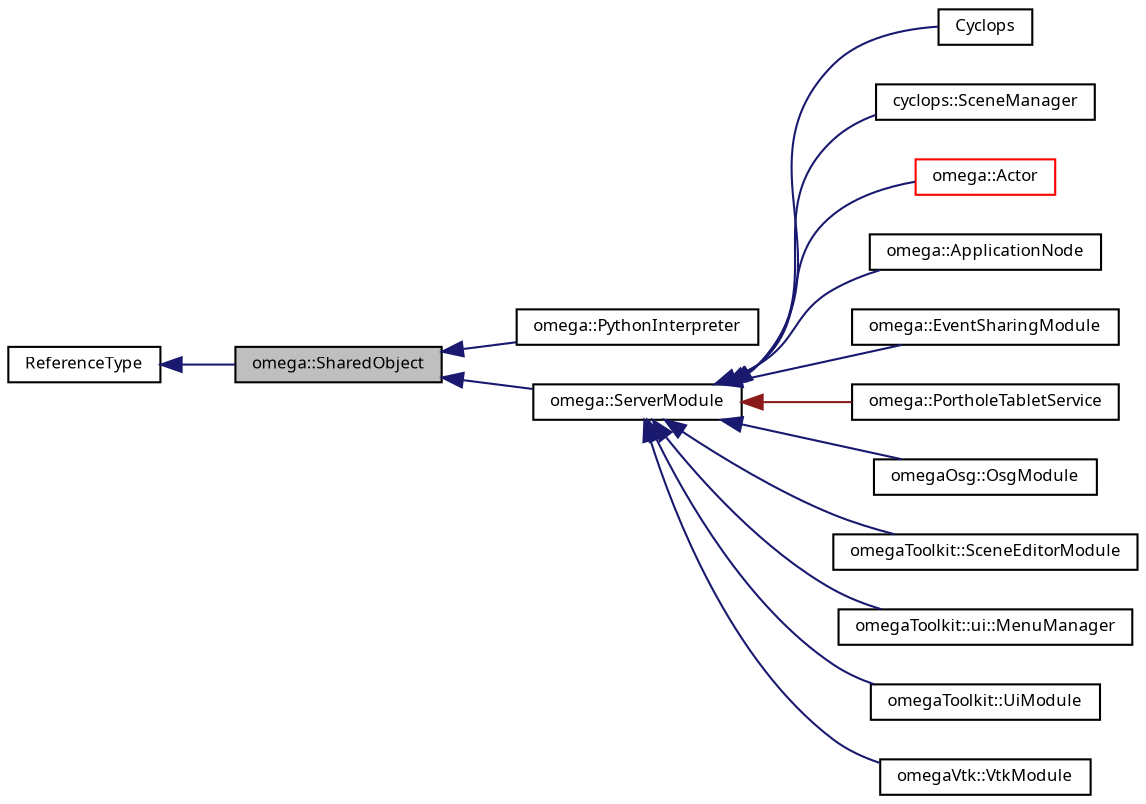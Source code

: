digraph G
{
  bgcolor="transparent";
  edge [fontname="FreeSans.ttf",fontsize="8",labelfontname="FreeSans.ttf",labelfontsize="8"];
  node [fontname="FreeSans.ttf",fontsize="8",shape=record];
  rankdir=LR;
  Node1 [label="omega::SharedObject",height=0.2,width=0.4,color="black", fillcolor="grey75", style="filled" fontcolor="black"];
  Node2 -> Node1 [dir=back,color="midnightblue",fontsize="8",style="solid",fontname="FreeSans.ttf"];
  Node2 [label="ReferenceType",height=0.2,width=0.4,color="black",URL="$class_reference_type.html"];
  Node1 -> Node3 [dir=back,color="midnightblue",fontsize="8",style="solid",fontname="FreeSans.ttf"];
  Node3 [label="omega::PythonInterpreter",height=0.2,width=0.4,color="black",URL="$classomega_1_1_python_interpreter.html"];
  Node1 -> Node4 [dir=back,color="midnightblue",fontsize="8",style="solid",fontname="FreeSans.ttf"];
  Node4 [label="omega::ServerModule",height=0.2,width=0.4,color="black",URL="$classomega_1_1_server_module.html"];
  Node4 -> Node5 [dir=back,color="midnightblue",fontsize="8",style="solid",fontname="FreeSans.ttf"];
  Node5 [label="Cyclops",height=0.2,width=0.4,color="black",URL="$class_cyclops.html"];
  Node4 -> Node6 [dir=back,color="midnightblue",fontsize="8",style="solid",fontname="FreeSans.ttf"];
  Node6 [label="cyclops::SceneManager",height=0.2,width=0.4,color="black",URL="$classcyclops_1_1_scene_manager.html"];
  Node4 -> Node7 [dir=back,color="midnightblue",fontsize="8",style="solid",fontname="FreeSans.ttf"];
  Node7 [label="omega::Actor",height=0.2,width=0.4,color="red",URL="$classomega_1_1_actor.html"];
  Node4 -> Node8 [dir=back,color="midnightblue",fontsize="8",style="solid",fontname="FreeSans.ttf"];
  Node8 [label="omega::ApplicationNode",height=0.2,width=0.4,color="black",URL="$classomega_1_1_application_node.html"];
  Node4 -> Node9 [dir=back,color="midnightblue",fontsize="8",style="solid",fontname="FreeSans.ttf"];
  Node9 [label="omega::EventSharingModule",height=0.2,width=0.4,color="black",URL="$classomega_1_1_event_sharing_module.html"];
  Node4 -> Node10 [dir=back,color="firebrick4",fontsize="8",style="solid",fontname="FreeSans.ttf"];
  Node10 [label="omega::PortholeTabletService",height=0.2,width=0.4,color="black",URL="$classomega_1_1_porthole_tablet_service.html",tooltip="Implements an interface to tablet device applications using the Porthole protocol."];
  Node4 -> Node11 [dir=back,color="midnightblue",fontsize="8",style="solid",fontname="FreeSans.ttf"];
  Node11 [label="omegaOsg::OsgModule",height=0.2,width=0.4,color="black",URL="$classomega_osg_1_1_osg_module.html"];
  Node4 -> Node12 [dir=back,color="midnightblue",fontsize="8",style="solid",fontname="FreeSans.ttf"];
  Node12 [label="omegaToolkit::SceneEditorModule",height=0.2,width=0.4,color="black",URL="$classomega_toolkit_1_1_scene_editor_module.html"];
  Node4 -> Node13 [dir=back,color="midnightblue",fontsize="8",style="solid",fontname="FreeSans.ttf"];
  Node13 [label="omegaToolkit::ui::MenuManager",height=0.2,width=0.4,color="black",URL="$classomega_toolkit_1_1ui_1_1_menu_manager.html"];
  Node4 -> Node14 [dir=back,color="midnightblue",fontsize="8",style="solid",fontname="FreeSans.ttf"];
  Node14 [label="omegaToolkit::UiModule",height=0.2,width=0.4,color="black",URL="$classomega_toolkit_1_1_ui_module.html"];
  Node4 -> Node15 [dir=back,color="midnightblue",fontsize="8",style="solid",fontname="FreeSans.ttf"];
  Node15 [label="omegaVtk::VtkModule",height=0.2,width=0.4,color="black",URL="$classomega_vtk_1_1_vtk_module.html"];
}
